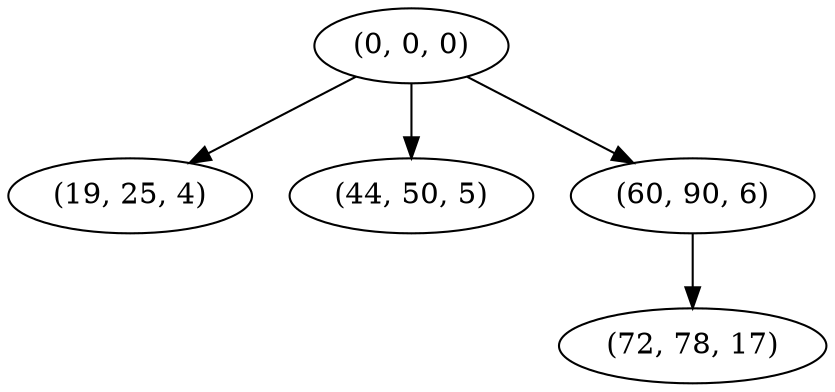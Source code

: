 digraph tree {
    "(0, 0, 0)";
    "(19, 25, 4)";
    "(44, 50, 5)";
    "(60, 90, 6)";
    "(72, 78, 17)";
    "(0, 0, 0)" -> "(19, 25, 4)";
    "(0, 0, 0)" -> "(44, 50, 5)";
    "(0, 0, 0)" -> "(60, 90, 6)";
    "(60, 90, 6)" -> "(72, 78, 17)";
}
